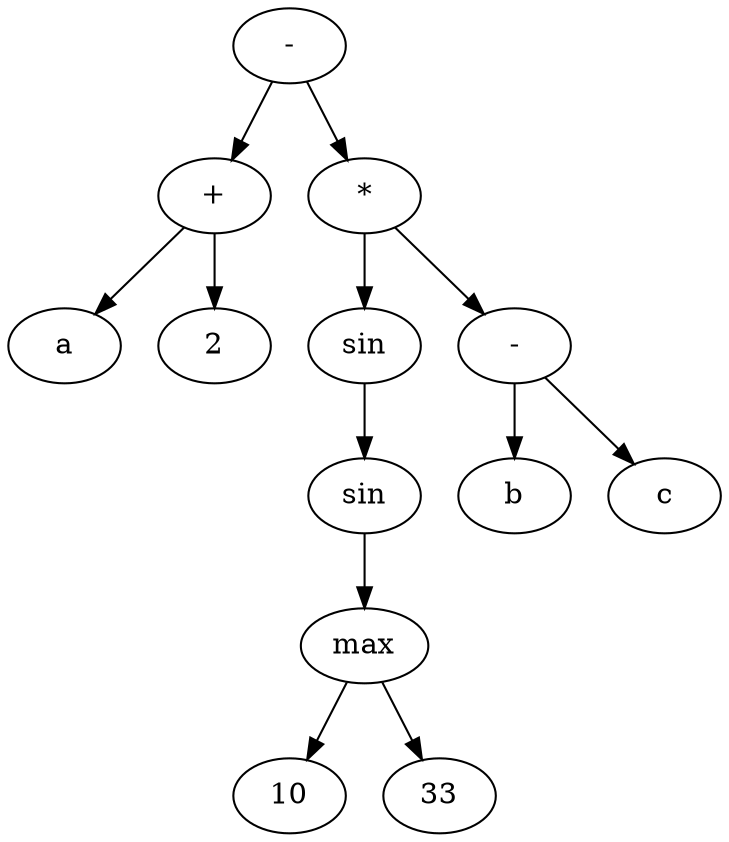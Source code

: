 digraph express_tree {
	0 [label="-"]
	1 [label="+"]
	0 -> 1
	2 [label="*"]
	0 -> 2
	3 [label=a]
	1 -> 3
	4 [label=2]
	1 -> 4
	5 [label=sin]
	2 -> 5
	6 [label="-"]
	2 -> 6
	7 [label=sin]
	5 -> 7
	8 [label=b]
	6 -> 8
	9 [label=c]
	6 -> 9
	10 [label=max]
	7 -> 10
	11 [label=10]
	10 -> 11
	12 [label=33]
	10 -> 12
}
